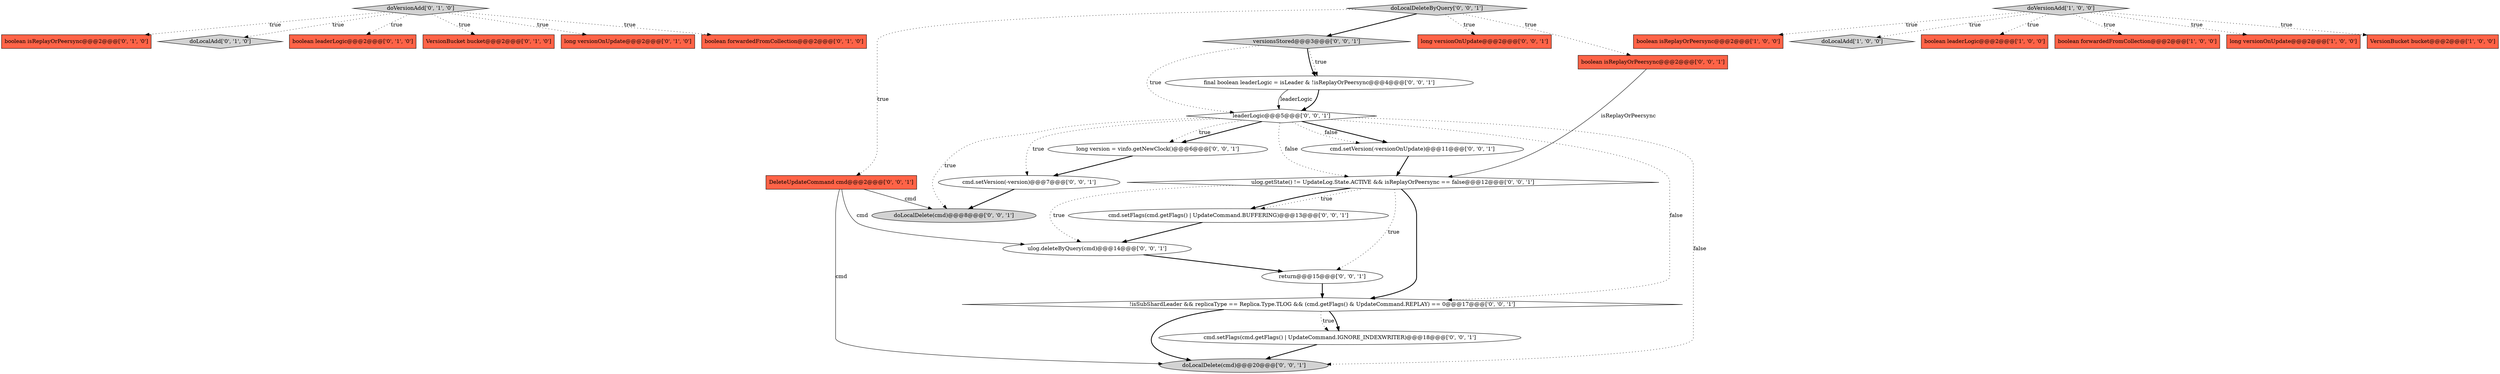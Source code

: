 digraph {
8 [style = filled, label = "boolean isReplayOrPeersync@@@2@@@['0', '1', '0']", fillcolor = tomato, shape = box image = "AAA0AAABBB2BBB"];
21 [style = filled, label = "boolean isReplayOrPeersync@@@2@@@['0', '0', '1']", fillcolor = tomato, shape = box image = "AAA0AAABBB3BBB"];
29 [style = filled, label = "return@@@15@@@['0', '0', '1']", fillcolor = white, shape = ellipse image = "AAA0AAABBB3BBB"];
9 [style = filled, label = "doLocalAdd['0', '1', '0']", fillcolor = lightgray, shape = diamond image = "AAA0AAABBB2BBB"];
20 [style = filled, label = "ulog.deleteByQuery(cmd)@@@14@@@['0', '0', '1']", fillcolor = white, shape = ellipse image = "AAA0AAABBB3BBB"];
15 [style = filled, label = "DeleteUpdateCommand cmd@@@2@@@['0', '0', '1']", fillcolor = tomato, shape = box image = "AAA0AAABBB3BBB"];
5 [style = filled, label = "boolean isReplayOrPeersync@@@2@@@['1', '0', '0']", fillcolor = tomato, shape = box image = "AAA0AAABBB1BBB"];
26 [style = filled, label = "cmd.setVersion(-versionOnUpdate)@@@11@@@['0', '0', '1']", fillcolor = white, shape = ellipse image = "AAA0AAABBB3BBB"];
11 [style = filled, label = "boolean leaderLogic@@@2@@@['0', '1', '0']", fillcolor = tomato, shape = box image = "AAA0AAABBB2BBB"];
0 [style = filled, label = "doLocalAdd['1', '0', '0']", fillcolor = lightgray, shape = diamond image = "AAA0AAABBB1BBB"];
6 [style = filled, label = "boolean leaderLogic@@@2@@@['1', '0', '0']", fillcolor = tomato, shape = box image = "AAA0AAABBB1BBB"];
19 [style = filled, label = "long versionOnUpdate@@@2@@@['0', '0', '1']", fillcolor = tomato, shape = box image = "AAA0AAABBB3BBB"];
2 [style = filled, label = "boolean forwardedFromCollection@@@2@@@['1', '0', '0']", fillcolor = tomato, shape = box image = "AAA0AAABBB1BBB"];
24 [style = filled, label = "doLocalDelete(cmd)@@@20@@@['0', '0', '1']", fillcolor = lightgray, shape = ellipse image = "AAA0AAABBB3BBB"];
22 [style = filled, label = "cmd.setFlags(cmd.getFlags() | UpdateCommand.BUFFERING)@@@13@@@['0', '0', '1']", fillcolor = white, shape = ellipse image = "AAA0AAABBB3BBB"];
28 [style = filled, label = "doLocalDelete(cmd)@@@8@@@['0', '0', '1']", fillcolor = lightgray, shape = ellipse image = "AAA0AAABBB3BBB"];
13 [style = filled, label = "VersionBucket bucket@@@2@@@['0', '1', '0']", fillcolor = tomato, shape = box image = "AAA0AAABBB2BBB"];
16 [style = filled, label = "leaderLogic@@@5@@@['0', '0', '1']", fillcolor = white, shape = diamond image = "AAA0AAABBB3BBB"];
30 [style = filled, label = "ulog.getState() != UpdateLog.State.ACTIVE && isReplayOrPeersync == false@@@12@@@['0', '0', '1']", fillcolor = white, shape = diamond image = "AAA0AAABBB3BBB"];
31 [style = filled, label = "cmd.setFlags(cmd.getFlags() | UpdateCommand.IGNORE_INDEXWRITER)@@@18@@@['0', '0', '1']", fillcolor = white, shape = ellipse image = "AAA0AAABBB3BBB"];
7 [style = filled, label = "long versionOnUpdate@@@2@@@['0', '1', '0']", fillcolor = tomato, shape = box image = "AAA0AAABBB2BBB"];
25 [style = filled, label = "long version = vinfo.getNewClock()@@@6@@@['0', '0', '1']", fillcolor = white, shape = ellipse image = "AAA0AAABBB3BBB"];
18 [style = filled, label = "doLocalDeleteByQuery['0', '0', '1']", fillcolor = lightgray, shape = diamond image = "AAA0AAABBB3BBB"];
3 [style = filled, label = "doVersionAdd['1', '0', '0']", fillcolor = lightgray, shape = diamond image = "AAA0AAABBB1BBB"];
12 [style = filled, label = "boolean forwardedFromCollection@@@2@@@['0', '1', '0']", fillcolor = tomato, shape = box image = "AAA0AAABBB2BBB"];
23 [style = filled, label = "versionsStored@@@3@@@['0', '0', '1']", fillcolor = lightgray, shape = diamond image = "AAA0AAABBB3BBB"];
1 [style = filled, label = "long versionOnUpdate@@@2@@@['1', '0', '0']", fillcolor = tomato, shape = box image = "AAA0AAABBB1BBB"];
27 [style = filled, label = "final boolean leaderLogic = isLeader & !isReplayOrPeersync@@@4@@@['0', '0', '1']", fillcolor = white, shape = ellipse image = "AAA0AAABBB3BBB"];
14 [style = filled, label = "cmd.setVersion(-version)@@@7@@@['0', '0', '1']", fillcolor = white, shape = ellipse image = "AAA0AAABBB3BBB"];
4 [style = filled, label = "VersionBucket bucket@@@2@@@['1', '0', '0']", fillcolor = tomato, shape = box image = "AAA0AAABBB1BBB"];
10 [style = filled, label = "doVersionAdd['0', '1', '0']", fillcolor = lightgray, shape = diamond image = "AAA0AAABBB2BBB"];
17 [style = filled, label = "!isSubShardLeader && replicaType == Replica.Type.TLOG && (cmd.getFlags() & UpdateCommand.REPLAY) == 0@@@17@@@['0', '0', '1']", fillcolor = white, shape = diamond image = "AAA0AAABBB3BBB"];
16->28 [style = dotted, label="true"];
18->15 [style = dotted, label="true"];
10->13 [style = dotted, label="true"];
21->30 [style = solid, label="isReplayOrPeersync"];
16->30 [style = dotted, label="false"];
10->12 [style = dotted, label="true"];
16->26 [style = bold, label=""];
3->1 [style = dotted, label="true"];
16->25 [style = bold, label=""];
15->28 [style = solid, label="cmd"];
16->26 [style = dotted, label="false"];
16->17 [style = dotted, label="false"];
16->14 [style = dotted, label="true"];
17->31 [style = dotted, label="true"];
25->14 [style = bold, label=""];
30->22 [style = bold, label=""];
30->29 [style = dotted, label="true"];
22->20 [style = bold, label=""];
10->7 [style = dotted, label="true"];
30->22 [style = dotted, label="true"];
27->16 [style = bold, label=""];
23->27 [style = dotted, label="true"];
3->0 [style = dotted, label="true"];
14->28 [style = bold, label=""];
15->24 [style = solid, label="cmd"];
18->21 [style = dotted, label="true"];
3->4 [style = dotted, label="true"];
10->8 [style = dotted, label="true"];
17->24 [style = bold, label=""];
3->2 [style = dotted, label="true"];
3->6 [style = dotted, label="true"];
29->17 [style = bold, label=""];
18->19 [style = dotted, label="true"];
20->29 [style = bold, label=""];
16->25 [style = dotted, label="true"];
16->24 [style = dotted, label="false"];
27->16 [style = solid, label="leaderLogic"];
31->24 [style = bold, label=""];
10->11 [style = dotted, label="true"];
30->17 [style = bold, label=""];
26->30 [style = bold, label=""];
3->5 [style = dotted, label="true"];
23->16 [style = dotted, label="true"];
10->9 [style = dotted, label="true"];
15->20 [style = solid, label="cmd"];
30->20 [style = dotted, label="true"];
18->23 [style = bold, label=""];
23->27 [style = bold, label=""];
17->31 [style = bold, label=""];
}
